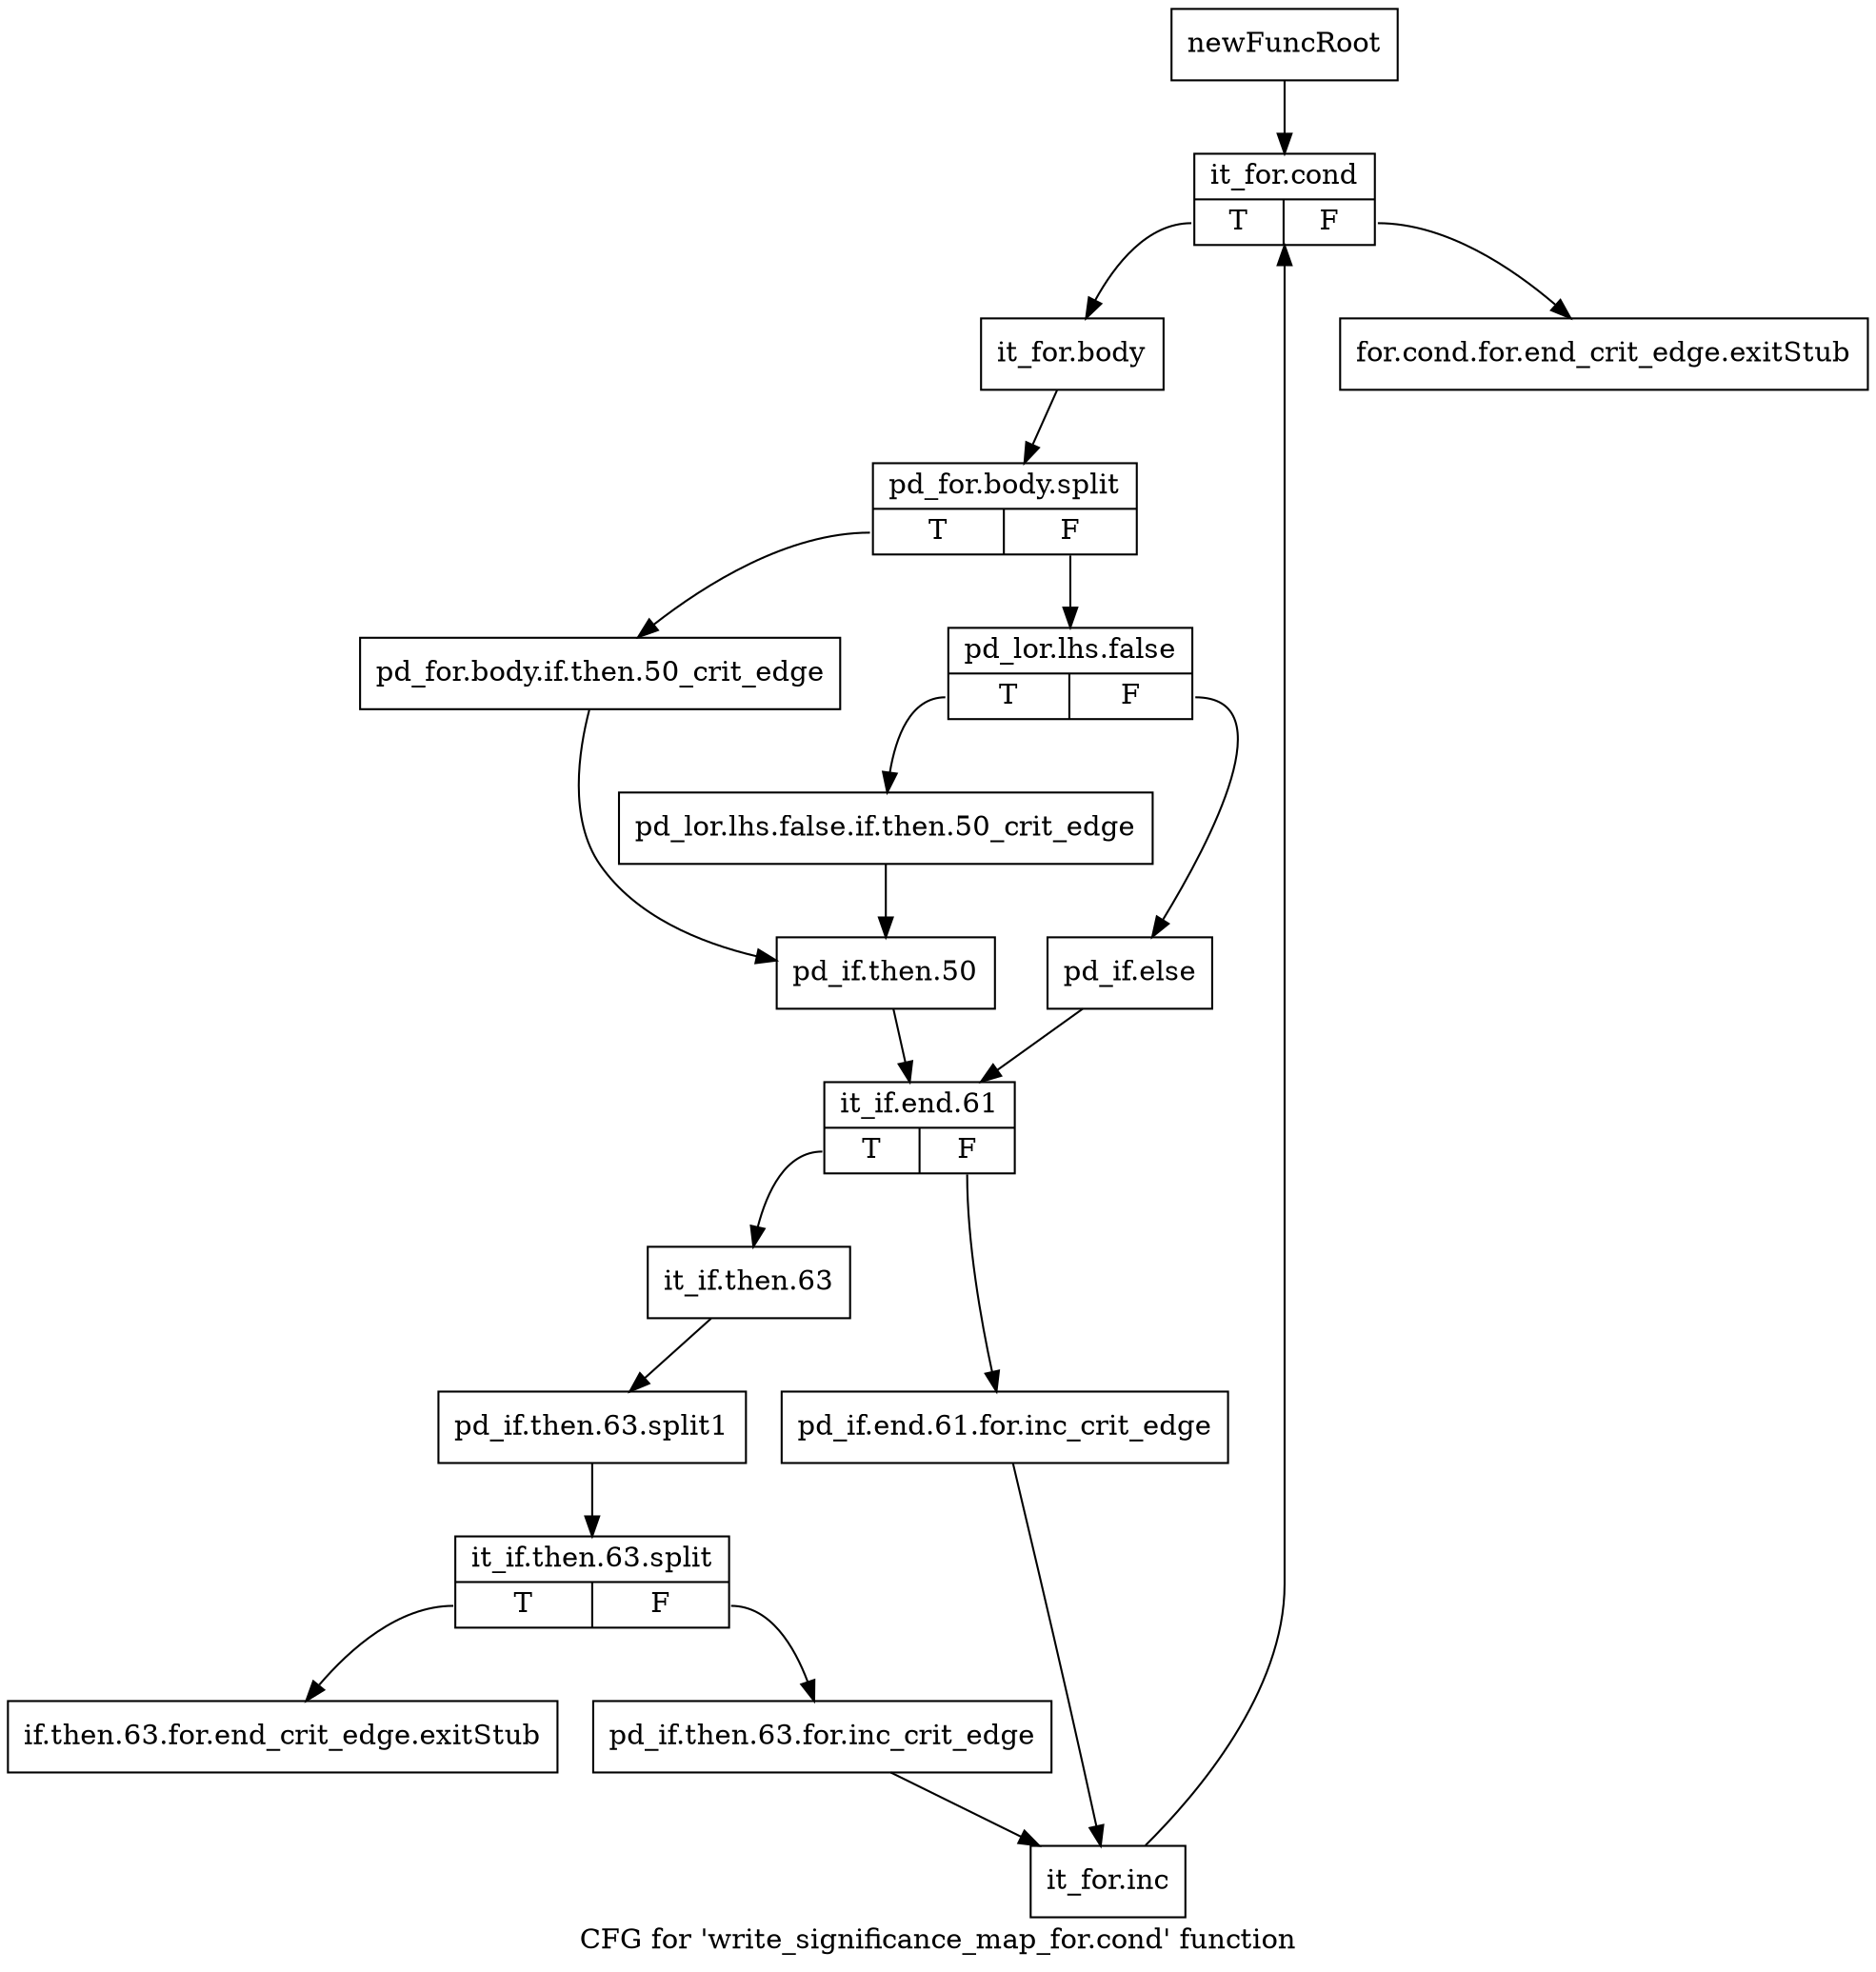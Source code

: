 digraph "CFG for 'write_significance_map_for.cond' function" {
	label="CFG for 'write_significance_map_for.cond' function";

	Node0x2351490 [shape=record,label="{newFuncRoot}"];
	Node0x2351490 -> Node0x2351580;
	Node0x23514e0 [shape=record,label="{for.cond.for.end_crit_edge.exitStub}"];
	Node0x2351530 [shape=record,label="{if.then.63.for.end_crit_edge.exitStub}"];
	Node0x2351580 [shape=record,label="{it_for.cond|{<s0>T|<s1>F}}"];
	Node0x2351580:s0 -> Node0x23515d0;
	Node0x2351580:s1 -> Node0x23514e0;
	Node0x23515d0 [shape=record,label="{it_for.body}"];
	Node0x23515d0 -> Node0x37480a0;
	Node0x37480a0 [shape=record,label="{pd_for.body.split|{<s0>T|<s1>F}}"];
	Node0x37480a0:s0 -> Node0x2351710;
	Node0x37480a0:s1 -> Node0x2351620;
	Node0x2351620 [shape=record,label="{pd_lor.lhs.false|{<s0>T|<s1>F}}"];
	Node0x2351620:s0 -> Node0x23516c0;
	Node0x2351620:s1 -> Node0x2351670;
	Node0x2351670 [shape=record,label="{pd_if.else}"];
	Node0x2351670 -> Node0x23517b0;
	Node0x23516c0 [shape=record,label="{pd_lor.lhs.false.if.then.50_crit_edge}"];
	Node0x23516c0 -> Node0x2351760;
	Node0x2351710 [shape=record,label="{pd_for.body.if.then.50_crit_edge}"];
	Node0x2351710 -> Node0x2351760;
	Node0x2351760 [shape=record,label="{pd_if.then.50}"];
	Node0x2351760 -> Node0x23517b0;
	Node0x23517b0 [shape=record,label="{it_if.end.61|{<s0>T|<s1>F}}"];
	Node0x23517b0:s0 -> Node0x2351850;
	Node0x23517b0:s1 -> Node0x2351800;
	Node0x2351800 [shape=record,label="{pd_if.end.61.for.inc_crit_edge}"];
	Node0x2351800 -> Node0x23518f0;
	Node0x2351850 [shape=record,label="{it_if.then.63}"];
	Node0x2351850 -> Node0x370a8a0;
	Node0x370a8a0 [shape=record,label="{pd_if.then.63.split1}"];
	Node0x370a8a0 -> Node0x3704900;
	Node0x3704900 [shape=record,label="{it_if.then.63.split|{<s0>T|<s1>F}}"];
	Node0x3704900:s0 -> Node0x2351530;
	Node0x3704900:s1 -> Node0x23518a0;
	Node0x23518a0 [shape=record,label="{pd_if.then.63.for.inc_crit_edge}"];
	Node0x23518a0 -> Node0x23518f0;
	Node0x23518f0 [shape=record,label="{it_for.inc}"];
	Node0x23518f0 -> Node0x2351580;
}
